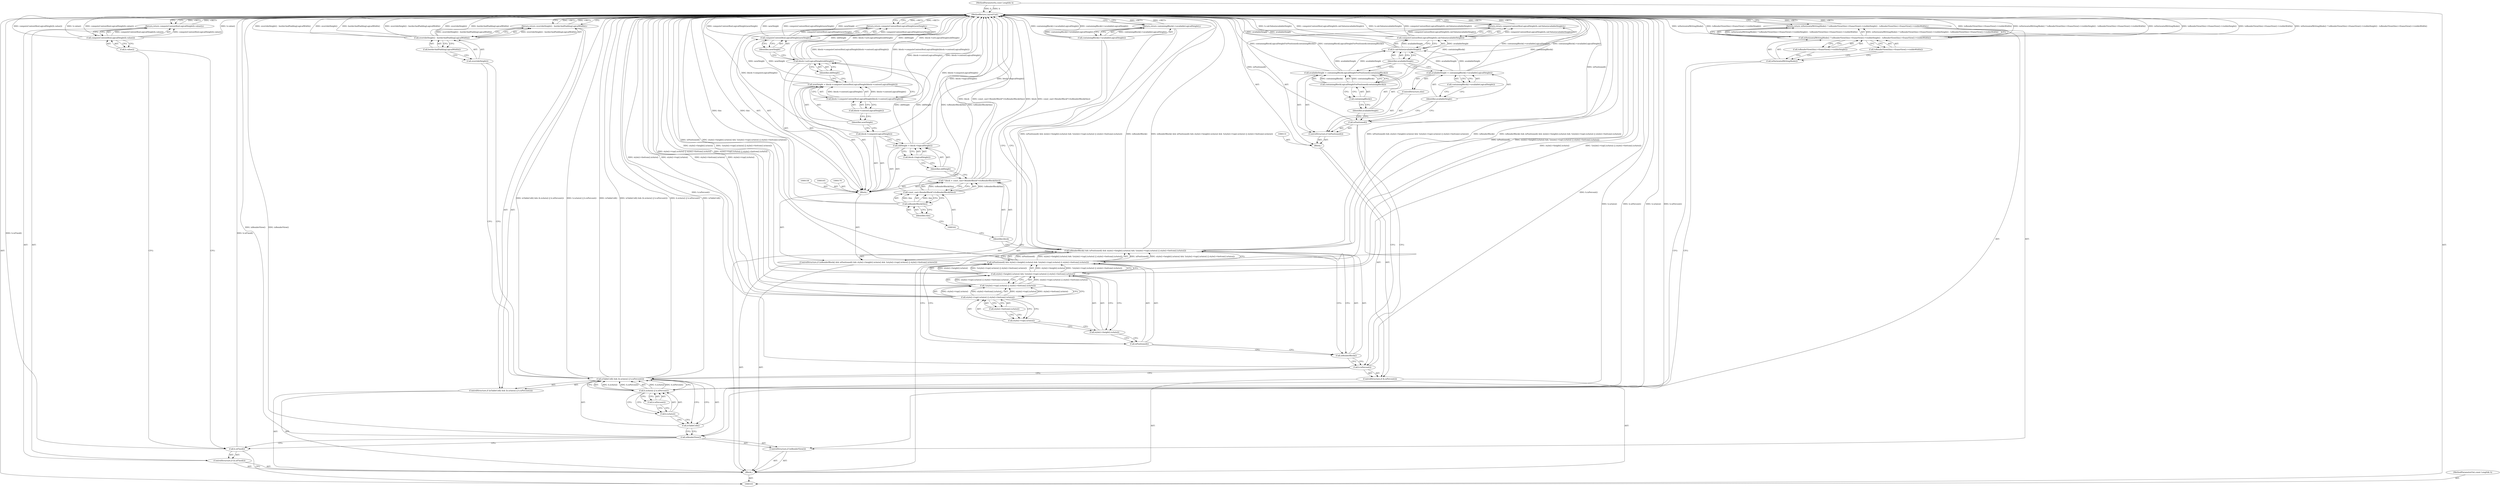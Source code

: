 digraph "0_Chrome_5fd35e5359c6345b8709695cd71fba307318e6aa" {
"1000182" [label="(MethodReturn,LayoutUnit)"];
"1000104" [label="(MethodParameterIn,const Length& h)"];
"1000311" [label="(MethodParameterOut,const Length& h)"];
"1000125" [label="(Call,overrideHeight() - borderAndPaddingLogicalWidth())"];
"1000126" [label="(Call,overrideHeight())"];
"1000127" [label="(Call,borderAndPaddingLogicalWidth())"];
"1000124" [label="(Return,return overrideHeight() - borderAndPaddingLogicalWidth();)"];
"1000128" [label="(ControlStructure,if (h.isPercent()))"];
"1000129" [label="(Call,h.isPercent())"];
"1000130" [label="(Block,)"];
"1000133" [label="(Call,isPositioned())"];
"1000132" [label="(ControlStructure,if (isPositioned()))"];
"1000134" [label="(Call,availableHeight = containingBlockLogicalHeightForPositioned(containingBlock()))"];
"1000135" [label="(Identifier,availableHeight)"];
"1000136" [label="(Call,containingBlockLogicalHeightForPositioned(containingBlock()))"];
"1000137" [label="(Call,containingBlock())"];
"1000138" [label="(ControlStructure,else)"];
"1000105" [label="(Block,)"];
"1000139" [label="(Call,availableHeight = containingBlock()->availableLogicalHeight())"];
"1000140" [label="(Identifier,availableHeight)"];
"1000141" [label="(Call,containingBlock()->availableLogicalHeight())"];
"1000143" [label="(Call,computeContentBoxLogicalHeight(h.calcValue(availableHeight)))"];
"1000144" [label="(Call,h.calcValue(availableHeight))"];
"1000145" [label="(Identifier,availableHeight)"];
"1000142" [label="(Return,return computeContentBoxLogicalHeight(h.calcValue(availableHeight));)"];
"1000156" [label="(Call,style()->bottom().isAuto())"];
"1000149" [label="(Call,isPositioned() && style()->height().isAuto() && !(style()->top().isAuto() || style()->bottom().isAuto()))"];
"1000150" [label="(Call,isPositioned())"];
"1000146" [label="(ControlStructure,if (isRenderBlock() && isPositioned() && style()->height().isAuto() && !(style()->top().isAuto() || style()->bottom().isAuto())))"];
"1000151" [label="(Call,style()->height().isAuto() && !(style()->top().isAuto() || style()->bottom().isAuto()))"];
"1000152" [label="(Call,style()->height().isAuto())"];
"1000153" [label="(Call,!(style()->top().isAuto() || style()->bottom().isAuto()))"];
"1000154" [label="(Call,style()->top().isAuto() || style()->bottom().isAuto())"];
"1000155" [label="(Call,style()->top().isAuto())"];
"1000147" [label="(Call,isRenderBlock() && isPositioned() && style()->height().isAuto() && !(style()->top().isAuto() || style()->bottom().isAuto()))"];
"1000148" [label="(Call,isRenderBlock())"];
"1000159" [label="(Call,* block = const_cast<RenderBlock*>(toRenderBlock(this)))"];
"1000160" [label="(Identifier,block)"];
"1000161" [label="(Call,const_cast<RenderBlock*>(toRenderBlock(this)))"];
"1000163" [label="(Call,toRenderBlock(this))"];
"1000164" [label="(Identifier,this)"];
"1000166" [label="(Call,oldHeight = block->logicalHeight())"];
"1000167" [label="(Identifier,oldHeight)"];
"1000168" [label="(Call,block->logicalHeight())"];
"1000169" [label="(Call,block->computeLogicalHeight())"];
"1000171" [label="(Call,newHeight = block->computeContentBoxLogicalHeight(block->contentLogicalHeight()))"];
"1000172" [label="(Identifier,newHeight)"];
"1000173" [label="(Call,block->computeContentBoxLogicalHeight(block->contentLogicalHeight()))"];
"1000174" [label="(Call,block->contentLogicalHeight())"];
"1000157" [label="(Block,)"];
"1000176" [label="(Identifier,oldHeight)"];
"1000175" [label="(Call,block->setLogicalHeight(oldHeight))"];
"1000106" [label="(ControlStructure,if (h.isFixed()))"];
"1000107" [label="(Call,h.isFixed())"];
"1000178" [label="(Call,computeContentBoxLogicalHeight(newHeight))"];
"1000179" [label="(Identifier,newHeight)"];
"1000177" [label="(Return,return computeContentBoxLogicalHeight(newHeight);)"];
"1000181" [label="(Call,containingBlock()->availableLogicalHeight())"];
"1000180" [label="(Return,return containingBlock()->availableLogicalHeight();)"];
"1000109" [label="(Call,computeContentBoxLogicalHeight(h.value()))"];
"1000110" [label="(Call,h.value())"];
"1000108" [label="(Return,return computeContentBoxLogicalHeight(h.value());)"];
"1000111" [label="(ControlStructure,if (isRenderView()))"];
"1000112" [label="(Call,isRenderView())"];
"1000114" [label="(Call,isHorizontalWritingMode() ? toRenderView(this)->frameView()->visibleHeight() : toRenderView(this)->frameView()->visibleWidth())"];
"1000115" [label="(Call,isHorizontalWritingMode())"];
"1000116" [label="(Call,toRenderView(this)->frameView()->visibleHeight())"];
"1000113" [label="(Return,return isHorizontalWritingMode() ? toRenderView(this)->frameView()->visibleHeight() : toRenderView(this)->frameView()->visibleWidth();)"];
"1000117" [label="(Call,toRenderView(this)->frameView()->visibleWidth())"];
"1000121" [label="(Call,h.isAuto() || h.isPercent())"];
"1000122" [label="(Call,h.isAuto())"];
"1000123" [label="(Call,h.isPercent())"];
"1000118" [label="(ControlStructure,if (isTableCell() && (h.isAuto() || h.isPercent())))"];
"1000119" [label="(Call,isTableCell() && (h.isAuto() || h.isPercent()))"];
"1000120" [label="(Call,isTableCell())"];
"1000182" -> "1000103"  [label="AST: "];
"1000182" -> "1000108"  [label="CFG: "];
"1000182" -> "1000113"  [label="CFG: "];
"1000182" -> "1000124"  [label="CFG: "];
"1000182" -> "1000142"  [label="CFG: "];
"1000182" -> "1000177"  [label="CFG: "];
"1000182" -> "1000180"  [label="CFG: "];
"1000142" -> "1000182"  [label="DDG: <RET>"];
"1000124" -> "1000182"  [label="DDG: <RET>"];
"1000108" -> "1000182"  [label="DDG: <RET>"];
"1000177" -> "1000182"  [label="DDG: <RET>"];
"1000125" -> "1000182"  [label="DDG: overrideHeight() - borderAndPaddingLogicalWidth()"];
"1000125" -> "1000182"  [label="DDG: overrideHeight()"];
"1000125" -> "1000182"  [label="DDG: borderAndPaddingLogicalWidth()"];
"1000169" -> "1000182"  [label="DDG: block->computeLogicalHeight()"];
"1000181" -> "1000182"  [label="DDG: containingBlock()->availableLogicalHeight()"];
"1000153" -> "1000182"  [label="DDG: style()->top().isAuto() || style()->bottom().isAuto()"];
"1000149" -> "1000182"  [label="DDG: isPositioned()"];
"1000149" -> "1000182"  [label="DDG: style()->height().isAuto() && !(style()->top().isAuto() || style()->bottom().isAuto())"];
"1000154" -> "1000182"  [label="DDG: style()->bottom().isAuto()"];
"1000154" -> "1000182"  [label="DDG: style()->top().isAuto()"];
"1000119" -> "1000182"  [label="DDG: isTableCell() && (h.isAuto() || h.isPercent())"];
"1000119" -> "1000182"  [label="DDG: h.isAuto() || h.isPercent()"];
"1000119" -> "1000182"  [label="DDG: isTableCell()"];
"1000161" -> "1000182"  [label="DDG: toRenderBlock(this)"];
"1000178" -> "1000182"  [label="DDG: computeContentBoxLogicalHeight(newHeight)"];
"1000178" -> "1000182"  [label="DDG: newHeight"];
"1000114" -> "1000182"  [label="DDG: toRenderView(this)->frameView()->visibleWidth()"];
"1000114" -> "1000182"  [label="DDG: isHorizontalWritingMode() ? toRenderView(this)->frameView()->visibleHeight() : toRenderView(this)->frameView()->visibleWidth()"];
"1000114" -> "1000182"  [label="DDG: isHorizontalWritingMode()"];
"1000114" -> "1000182"  [label="DDG: toRenderView(this)->frameView()->visibleHeight()"];
"1000166" -> "1000182"  [label="DDG: block->logicalHeight()"];
"1000163" -> "1000182"  [label="DDG: this"];
"1000107" -> "1000182"  [label="DDG: h.isFixed()"];
"1000104" -> "1000182"  [label="DDG: h"];
"1000159" -> "1000182"  [label="DDG: block"];
"1000159" -> "1000182"  [label="DDG: const_cast<RenderBlock*>(toRenderBlock(this))"];
"1000121" -> "1000182"  [label="DDG: h.isPercent()"];
"1000121" -> "1000182"  [label="DDG: h.isAuto()"];
"1000139" -> "1000182"  [label="DDG: containingBlock()->availableLogicalHeight()"];
"1000151" -> "1000182"  [label="DDG: style()->height().isAuto()"];
"1000151" -> "1000182"  [label="DDG: !(style()->top().isAuto() || style()->bottom().isAuto())"];
"1000129" -> "1000182"  [label="DDG: h.isPercent()"];
"1000143" -> "1000182"  [label="DDG: h.calcValue(availableHeight)"];
"1000143" -> "1000182"  [label="DDG: computeContentBoxLogicalHeight(h.calcValue(availableHeight))"];
"1000147" -> "1000182"  [label="DDG: isPositioned() && style()->height().isAuto() && !(style()->top().isAuto() || style()->bottom().isAuto())"];
"1000147" -> "1000182"  [label="DDG: isRenderBlock()"];
"1000147" -> "1000182"  [label="DDG: isRenderBlock() && isPositioned() && style()->height().isAuto() && !(style()->top().isAuto() || style()->bottom().isAuto())"];
"1000175" -> "1000182"  [label="DDG: oldHeight"];
"1000175" -> "1000182"  [label="DDG: block->setLogicalHeight(oldHeight)"];
"1000133" -> "1000182"  [label="DDG: isPositioned()"];
"1000112" -> "1000182"  [label="DDG: isRenderView()"];
"1000109" -> "1000182"  [label="DDG: h.value()"];
"1000109" -> "1000182"  [label="DDG: computeContentBoxLogicalHeight(h.value())"];
"1000171" -> "1000182"  [label="DDG: block->computeContentBoxLogicalHeight(block->contentLogicalHeight())"];
"1000134" -> "1000182"  [label="DDG: containingBlockLogicalHeightForPositioned(containingBlock())"];
"1000144" -> "1000182"  [label="DDG: availableHeight"];
"1000173" -> "1000182"  [label="DDG: block->contentLogicalHeight()"];
"1000136" -> "1000182"  [label="DDG: containingBlock()"];
"1000113" -> "1000182"  [label="DDG: <RET>"];
"1000180" -> "1000182"  [label="DDG: <RET>"];
"1000104" -> "1000103"  [label="AST: "];
"1000104" -> "1000182"  [label="DDG: h"];
"1000311" -> "1000103"  [label="AST: "];
"1000125" -> "1000124"  [label="AST: "];
"1000125" -> "1000127"  [label="CFG: "];
"1000126" -> "1000125"  [label="AST: "];
"1000127" -> "1000125"  [label="AST: "];
"1000124" -> "1000125"  [label="CFG: "];
"1000125" -> "1000182"  [label="DDG: overrideHeight() - borderAndPaddingLogicalWidth()"];
"1000125" -> "1000182"  [label="DDG: overrideHeight()"];
"1000125" -> "1000182"  [label="DDG: borderAndPaddingLogicalWidth()"];
"1000125" -> "1000124"  [label="DDG: overrideHeight() - borderAndPaddingLogicalWidth()"];
"1000126" -> "1000125"  [label="AST: "];
"1000126" -> "1000119"  [label="CFG: "];
"1000127" -> "1000126"  [label="CFG: "];
"1000127" -> "1000125"  [label="AST: "];
"1000127" -> "1000126"  [label="CFG: "];
"1000125" -> "1000127"  [label="CFG: "];
"1000124" -> "1000118"  [label="AST: "];
"1000124" -> "1000125"  [label="CFG: "];
"1000125" -> "1000124"  [label="AST: "];
"1000182" -> "1000124"  [label="CFG: "];
"1000124" -> "1000182"  [label="DDG: <RET>"];
"1000125" -> "1000124"  [label="DDG: overrideHeight() - borderAndPaddingLogicalWidth()"];
"1000128" -> "1000105"  [label="AST: "];
"1000129" -> "1000128"  [label="AST: "];
"1000130" -> "1000128"  [label="AST: "];
"1000129" -> "1000128"  [label="AST: "];
"1000129" -> "1000119"  [label="CFG: "];
"1000133" -> "1000129"  [label="CFG: "];
"1000148" -> "1000129"  [label="CFG: "];
"1000129" -> "1000182"  [label="DDG: h.isPercent()"];
"1000130" -> "1000128"  [label="AST: "];
"1000131" -> "1000130"  [label="AST: "];
"1000132" -> "1000130"  [label="AST: "];
"1000142" -> "1000130"  [label="AST: "];
"1000133" -> "1000132"  [label="AST: "];
"1000133" -> "1000129"  [label="CFG: "];
"1000135" -> "1000133"  [label="CFG: "];
"1000140" -> "1000133"  [label="CFG: "];
"1000133" -> "1000182"  [label="DDG: isPositioned()"];
"1000132" -> "1000130"  [label="AST: "];
"1000133" -> "1000132"  [label="AST: "];
"1000134" -> "1000132"  [label="AST: "];
"1000138" -> "1000132"  [label="AST: "];
"1000134" -> "1000132"  [label="AST: "];
"1000134" -> "1000136"  [label="CFG: "];
"1000135" -> "1000134"  [label="AST: "];
"1000136" -> "1000134"  [label="AST: "];
"1000145" -> "1000134"  [label="CFG: "];
"1000134" -> "1000182"  [label="DDG: containingBlockLogicalHeightForPositioned(containingBlock())"];
"1000136" -> "1000134"  [label="DDG: containingBlock()"];
"1000134" -> "1000144"  [label="DDG: availableHeight"];
"1000135" -> "1000134"  [label="AST: "];
"1000135" -> "1000133"  [label="CFG: "];
"1000137" -> "1000135"  [label="CFG: "];
"1000136" -> "1000134"  [label="AST: "];
"1000136" -> "1000137"  [label="CFG: "];
"1000137" -> "1000136"  [label="AST: "];
"1000134" -> "1000136"  [label="CFG: "];
"1000136" -> "1000182"  [label="DDG: containingBlock()"];
"1000136" -> "1000134"  [label="DDG: containingBlock()"];
"1000137" -> "1000136"  [label="AST: "];
"1000137" -> "1000135"  [label="CFG: "];
"1000136" -> "1000137"  [label="CFG: "];
"1000138" -> "1000132"  [label="AST: "];
"1000139" -> "1000138"  [label="AST: "];
"1000105" -> "1000103"  [label="AST: "];
"1000106" -> "1000105"  [label="AST: "];
"1000111" -> "1000105"  [label="AST: "];
"1000118" -> "1000105"  [label="AST: "];
"1000128" -> "1000105"  [label="AST: "];
"1000146" -> "1000105"  [label="AST: "];
"1000180" -> "1000105"  [label="AST: "];
"1000139" -> "1000138"  [label="AST: "];
"1000139" -> "1000141"  [label="CFG: "];
"1000140" -> "1000139"  [label="AST: "];
"1000141" -> "1000139"  [label="AST: "];
"1000145" -> "1000139"  [label="CFG: "];
"1000139" -> "1000182"  [label="DDG: containingBlock()->availableLogicalHeight()"];
"1000139" -> "1000144"  [label="DDG: availableHeight"];
"1000140" -> "1000139"  [label="AST: "];
"1000140" -> "1000133"  [label="CFG: "];
"1000141" -> "1000140"  [label="CFG: "];
"1000141" -> "1000139"  [label="AST: "];
"1000141" -> "1000140"  [label="CFG: "];
"1000139" -> "1000141"  [label="CFG: "];
"1000143" -> "1000142"  [label="AST: "];
"1000143" -> "1000144"  [label="CFG: "];
"1000144" -> "1000143"  [label="AST: "];
"1000142" -> "1000143"  [label="CFG: "];
"1000143" -> "1000182"  [label="DDG: h.calcValue(availableHeight)"];
"1000143" -> "1000182"  [label="DDG: computeContentBoxLogicalHeight(h.calcValue(availableHeight))"];
"1000143" -> "1000142"  [label="DDG: computeContentBoxLogicalHeight(h.calcValue(availableHeight))"];
"1000144" -> "1000143"  [label="DDG: availableHeight"];
"1000144" -> "1000143"  [label="AST: "];
"1000144" -> "1000145"  [label="CFG: "];
"1000145" -> "1000144"  [label="AST: "];
"1000143" -> "1000144"  [label="CFG: "];
"1000144" -> "1000182"  [label="DDG: availableHeight"];
"1000144" -> "1000143"  [label="DDG: availableHeight"];
"1000139" -> "1000144"  [label="DDG: availableHeight"];
"1000134" -> "1000144"  [label="DDG: availableHeight"];
"1000145" -> "1000144"  [label="AST: "];
"1000145" -> "1000134"  [label="CFG: "];
"1000145" -> "1000139"  [label="CFG: "];
"1000144" -> "1000145"  [label="CFG: "];
"1000142" -> "1000130"  [label="AST: "];
"1000142" -> "1000143"  [label="CFG: "];
"1000143" -> "1000142"  [label="AST: "];
"1000182" -> "1000142"  [label="CFG: "];
"1000142" -> "1000182"  [label="DDG: <RET>"];
"1000143" -> "1000142"  [label="DDG: computeContentBoxLogicalHeight(h.calcValue(availableHeight))"];
"1000156" -> "1000154"  [label="AST: "];
"1000156" -> "1000155"  [label="CFG: "];
"1000154" -> "1000156"  [label="CFG: "];
"1000149" -> "1000147"  [label="AST: "];
"1000149" -> "1000150"  [label="CFG: "];
"1000149" -> "1000151"  [label="CFG: "];
"1000150" -> "1000149"  [label="AST: "];
"1000151" -> "1000149"  [label="AST: "];
"1000147" -> "1000149"  [label="CFG: "];
"1000149" -> "1000182"  [label="DDG: isPositioned()"];
"1000149" -> "1000182"  [label="DDG: style()->height().isAuto() && !(style()->top().isAuto() || style()->bottom().isAuto())"];
"1000149" -> "1000147"  [label="DDG: isPositioned()"];
"1000149" -> "1000147"  [label="DDG: style()->height().isAuto() && !(style()->top().isAuto() || style()->bottom().isAuto())"];
"1000151" -> "1000149"  [label="DDG: style()->height().isAuto()"];
"1000151" -> "1000149"  [label="DDG: !(style()->top().isAuto() || style()->bottom().isAuto())"];
"1000150" -> "1000149"  [label="AST: "];
"1000150" -> "1000148"  [label="CFG: "];
"1000152" -> "1000150"  [label="CFG: "];
"1000149" -> "1000150"  [label="CFG: "];
"1000146" -> "1000105"  [label="AST: "];
"1000147" -> "1000146"  [label="AST: "];
"1000157" -> "1000146"  [label="AST: "];
"1000151" -> "1000149"  [label="AST: "];
"1000151" -> "1000152"  [label="CFG: "];
"1000151" -> "1000153"  [label="CFG: "];
"1000152" -> "1000151"  [label="AST: "];
"1000153" -> "1000151"  [label="AST: "];
"1000149" -> "1000151"  [label="CFG: "];
"1000151" -> "1000182"  [label="DDG: style()->height().isAuto()"];
"1000151" -> "1000182"  [label="DDG: !(style()->top().isAuto() || style()->bottom().isAuto())"];
"1000151" -> "1000149"  [label="DDG: style()->height().isAuto()"];
"1000151" -> "1000149"  [label="DDG: !(style()->top().isAuto() || style()->bottom().isAuto())"];
"1000153" -> "1000151"  [label="DDG: style()->top().isAuto() || style()->bottom().isAuto()"];
"1000152" -> "1000151"  [label="AST: "];
"1000152" -> "1000150"  [label="CFG: "];
"1000155" -> "1000152"  [label="CFG: "];
"1000151" -> "1000152"  [label="CFG: "];
"1000153" -> "1000151"  [label="AST: "];
"1000153" -> "1000154"  [label="CFG: "];
"1000154" -> "1000153"  [label="AST: "];
"1000151" -> "1000153"  [label="CFG: "];
"1000153" -> "1000182"  [label="DDG: style()->top().isAuto() || style()->bottom().isAuto()"];
"1000153" -> "1000151"  [label="DDG: style()->top().isAuto() || style()->bottom().isAuto()"];
"1000154" -> "1000153"  [label="DDG: style()->top().isAuto()"];
"1000154" -> "1000153"  [label="DDG: style()->bottom().isAuto()"];
"1000154" -> "1000153"  [label="AST: "];
"1000154" -> "1000155"  [label="CFG: "];
"1000154" -> "1000156"  [label="CFG: "];
"1000155" -> "1000154"  [label="AST: "];
"1000156" -> "1000154"  [label="AST: "];
"1000153" -> "1000154"  [label="CFG: "];
"1000154" -> "1000182"  [label="DDG: style()->bottom().isAuto()"];
"1000154" -> "1000182"  [label="DDG: style()->top().isAuto()"];
"1000154" -> "1000153"  [label="DDG: style()->top().isAuto()"];
"1000154" -> "1000153"  [label="DDG: style()->bottom().isAuto()"];
"1000155" -> "1000154"  [label="AST: "];
"1000155" -> "1000152"  [label="CFG: "];
"1000156" -> "1000155"  [label="CFG: "];
"1000154" -> "1000155"  [label="CFG: "];
"1000147" -> "1000146"  [label="AST: "];
"1000147" -> "1000148"  [label="CFG: "];
"1000147" -> "1000149"  [label="CFG: "];
"1000148" -> "1000147"  [label="AST: "];
"1000149" -> "1000147"  [label="AST: "];
"1000160" -> "1000147"  [label="CFG: "];
"1000181" -> "1000147"  [label="CFG: "];
"1000147" -> "1000182"  [label="DDG: isPositioned() && style()->height().isAuto() && !(style()->top().isAuto() || style()->bottom().isAuto())"];
"1000147" -> "1000182"  [label="DDG: isRenderBlock()"];
"1000147" -> "1000182"  [label="DDG: isRenderBlock() && isPositioned() && style()->height().isAuto() && !(style()->top().isAuto() || style()->bottom().isAuto())"];
"1000149" -> "1000147"  [label="DDG: isPositioned()"];
"1000149" -> "1000147"  [label="DDG: style()->height().isAuto() && !(style()->top().isAuto() || style()->bottom().isAuto())"];
"1000148" -> "1000147"  [label="AST: "];
"1000148" -> "1000129"  [label="CFG: "];
"1000150" -> "1000148"  [label="CFG: "];
"1000147" -> "1000148"  [label="CFG: "];
"1000159" -> "1000157"  [label="AST: "];
"1000159" -> "1000161"  [label="CFG: "];
"1000160" -> "1000159"  [label="AST: "];
"1000161" -> "1000159"  [label="AST: "];
"1000167" -> "1000159"  [label="CFG: "];
"1000159" -> "1000182"  [label="DDG: block"];
"1000159" -> "1000182"  [label="DDG: const_cast<RenderBlock*>(toRenderBlock(this))"];
"1000161" -> "1000159"  [label="DDG: toRenderBlock(this)"];
"1000160" -> "1000159"  [label="AST: "];
"1000160" -> "1000147"  [label="CFG: "];
"1000162" -> "1000160"  [label="CFG: "];
"1000161" -> "1000159"  [label="AST: "];
"1000161" -> "1000163"  [label="CFG: "];
"1000162" -> "1000161"  [label="AST: "];
"1000163" -> "1000161"  [label="AST: "];
"1000159" -> "1000161"  [label="CFG: "];
"1000161" -> "1000182"  [label="DDG: toRenderBlock(this)"];
"1000161" -> "1000159"  [label="DDG: toRenderBlock(this)"];
"1000163" -> "1000161"  [label="DDG: this"];
"1000163" -> "1000161"  [label="AST: "];
"1000163" -> "1000164"  [label="CFG: "];
"1000164" -> "1000163"  [label="AST: "];
"1000161" -> "1000163"  [label="CFG: "];
"1000163" -> "1000182"  [label="DDG: this"];
"1000163" -> "1000161"  [label="DDG: this"];
"1000164" -> "1000163"  [label="AST: "];
"1000164" -> "1000162"  [label="CFG: "];
"1000163" -> "1000164"  [label="CFG: "];
"1000166" -> "1000157"  [label="AST: "];
"1000166" -> "1000168"  [label="CFG: "];
"1000167" -> "1000166"  [label="AST: "];
"1000168" -> "1000166"  [label="AST: "];
"1000169" -> "1000166"  [label="CFG: "];
"1000166" -> "1000182"  [label="DDG: block->logicalHeight()"];
"1000166" -> "1000175"  [label="DDG: oldHeight"];
"1000167" -> "1000166"  [label="AST: "];
"1000167" -> "1000159"  [label="CFG: "];
"1000168" -> "1000167"  [label="CFG: "];
"1000168" -> "1000166"  [label="AST: "];
"1000168" -> "1000167"  [label="CFG: "];
"1000166" -> "1000168"  [label="CFG: "];
"1000169" -> "1000157"  [label="AST: "];
"1000169" -> "1000166"  [label="CFG: "];
"1000172" -> "1000169"  [label="CFG: "];
"1000169" -> "1000182"  [label="DDG: block->computeLogicalHeight()"];
"1000171" -> "1000157"  [label="AST: "];
"1000171" -> "1000173"  [label="CFG: "];
"1000172" -> "1000171"  [label="AST: "];
"1000173" -> "1000171"  [label="AST: "];
"1000176" -> "1000171"  [label="CFG: "];
"1000171" -> "1000182"  [label="DDG: block->computeContentBoxLogicalHeight(block->contentLogicalHeight())"];
"1000173" -> "1000171"  [label="DDG: block->contentLogicalHeight()"];
"1000171" -> "1000178"  [label="DDG: newHeight"];
"1000172" -> "1000171"  [label="AST: "];
"1000172" -> "1000169"  [label="CFG: "];
"1000174" -> "1000172"  [label="CFG: "];
"1000173" -> "1000171"  [label="AST: "];
"1000173" -> "1000174"  [label="CFG: "];
"1000174" -> "1000173"  [label="AST: "];
"1000171" -> "1000173"  [label="CFG: "];
"1000173" -> "1000182"  [label="DDG: block->contentLogicalHeight()"];
"1000173" -> "1000171"  [label="DDG: block->contentLogicalHeight()"];
"1000174" -> "1000173"  [label="AST: "];
"1000174" -> "1000172"  [label="CFG: "];
"1000173" -> "1000174"  [label="CFG: "];
"1000157" -> "1000146"  [label="AST: "];
"1000158" -> "1000157"  [label="AST: "];
"1000159" -> "1000157"  [label="AST: "];
"1000165" -> "1000157"  [label="AST: "];
"1000166" -> "1000157"  [label="AST: "];
"1000169" -> "1000157"  [label="AST: "];
"1000170" -> "1000157"  [label="AST: "];
"1000171" -> "1000157"  [label="AST: "];
"1000175" -> "1000157"  [label="AST: "];
"1000177" -> "1000157"  [label="AST: "];
"1000176" -> "1000175"  [label="AST: "];
"1000176" -> "1000171"  [label="CFG: "];
"1000175" -> "1000176"  [label="CFG: "];
"1000175" -> "1000157"  [label="AST: "];
"1000175" -> "1000176"  [label="CFG: "];
"1000176" -> "1000175"  [label="AST: "];
"1000179" -> "1000175"  [label="CFG: "];
"1000175" -> "1000182"  [label="DDG: oldHeight"];
"1000175" -> "1000182"  [label="DDG: block->setLogicalHeight(oldHeight)"];
"1000166" -> "1000175"  [label="DDG: oldHeight"];
"1000106" -> "1000105"  [label="AST: "];
"1000107" -> "1000106"  [label="AST: "];
"1000108" -> "1000106"  [label="AST: "];
"1000107" -> "1000106"  [label="AST: "];
"1000107" -> "1000103"  [label="CFG: "];
"1000110" -> "1000107"  [label="CFG: "];
"1000112" -> "1000107"  [label="CFG: "];
"1000107" -> "1000182"  [label="DDG: h.isFixed()"];
"1000178" -> "1000177"  [label="AST: "];
"1000178" -> "1000179"  [label="CFG: "];
"1000179" -> "1000178"  [label="AST: "];
"1000177" -> "1000178"  [label="CFG: "];
"1000178" -> "1000182"  [label="DDG: computeContentBoxLogicalHeight(newHeight)"];
"1000178" -> "1000182"  [label="DDG: newHeight"];
"1000178" -> "1000177"  [label="DDG: computeContentBoxLogicalHeight(newHeight)"];
"1000171" -> "1000178"  [label="DDG: newHeight"];
"1000179" -> "1000178"  [label="AST: "];
"1000179" -> "1000175"  [label="CFG: "];
"1000178" -> "1000179"  [label="CFG: "];
"1000177" -> "1000157"  [label="AST: "];
"1000177" -> "1000178"  [label="CFG: "];
"1000178" -> "1000177"  [label="AST: "];
"1000182" -> "1000177"  [label="CFG: "];
"1000177" -> "1000182"  [label="DDG: <RET>"];
"1000178" -> "1000177"  [label="DDG: computeContentBoxLogicalHeight(newHeight)"];
"1000181" -> "1000180"  [label="AST: "];
"1000181" -> "1000147"  [label="CFG: "];
"1000180" -> "1000181"  [label="CFG: "];
"1000181" -> "1000182"  [label="DDG: containingBlock()->availableLogicalHeight()"];
"1000181" -> "1000180"  [label="DDG: containingBlock()->availableLogicalHeight()"];
"1000180" -> "1000105"  [label="AST: "];
"1000180" -> "1000181"  [label="CFG: "];
"1000181" -> "1000180"  [label="AST: "];
"1000182" -> "1000180"  [label="CFG: "];
"1000180" -> "1000182"  [label="DDG: <RET>"];
"1000181" -> "1000180"  [label="DDG: containingBlock()->availableLogicalHeight()"];
"1000109" -> "1000108"  [label="AST: "];
"1000109" -> "1000110"  [label="CFG: "];
"1000110" -> "1000109"  [label="AST: "];
"1000108" -> "1000109"  [label="CFG: "];
"1000109" -> "1000182"  [label="DDG: h.value()"];
"1000109" -> "1000182"  [label="DDG: computeContentBoxLogicalHeight(h.value())"];
"1000109" -> "1000108"  [label="DDG: computeContentBoxLogicalHeight(h.value())"];
"1000110" -> "1000109"  [label="AST: "];
"1000110" -> "1000107"  [label="CFG: "];
"1000109" -> "1000110"  [label="CFG: "];
"1000108" -> "1000106"  [label="AST: "];
"1000108" -> "1000109"  [label="CFG: "];
"1000109" -> "1000108"  [label="AST: "];
"1000182" -> "1000108"  [label="CFG: "];
"1000108" -> "1000182"  [label="DDG: <RET>"];
"1000109" -> "1000108"  [label="DDG: computeContentBoxLogicalHeight(h.value())"];
"1000111" -> "1000105"  [label="AST: "];
"1000112" -> "1000111"  [label="AST: "];
"1000113" -> "1000111"  [label="AST: "];
"1000112" -> "1000111"  [label="AST: "];
"1000112" -> "1000107"  [label="CFG: "];
"1000115" -> "1000112"  [label="CFG: "];
"1000120" -> "1000112"  [label="CFG: "];
"1000112" -> "1000182"  [label="DDG: isRenderView()"];
"1000114" -> "1000113"  [label="AST: "];
"1000114" -> "1000116"  [label="CFG: "];
"1000114" -> "1000117"  [label="CFG: "];
"1000115" -> "1000114"  [label="AST: "];
"1000116" -> "1000114"  [label="AST: "];
"1000117" -> "1000114"  [label="AST: "];
"1000113" -> "1000114"  [label="CFG: "];
"1000114" -> "1000182"  [label="DDG: toRenderView(this)->frameView()->visibleWidth()"];
"1000114" -> "1000182"  [label="DDG: isHorizontalWritingMode() ? toRenderView(this)->frameView()->visibleHeight() : toRenderView(this)->frameView()->visibleWidth()"];
"1000114" -> "1000182"  [label="DDG: isHorizontalWritingMode()"];
"1000114" -> "1000182"  [label="DDG: toRenderView(this)->frameView()->visibleHeight()"];
"1000114" -> "1000113"  [label="DDG: isHorizontalWritingMode() ? toRenderView(this)->frameView()->visibleHeight() : toRenderView(this)->frameView()->visibleWidth()"];
"1000115" -> "1000114"  [label="AST: "];
"1000115" -> "1000112"  [label="CFG: "];
"1000116" -> "1000115"  [label="CFG: "];
"1000117" -> "1000115"  [label="CFG: "];
"1000116" -> "1000114"  [label="AST: "];
"1000116" -> "1000115"  [label="CFG: "];
"1000114" -> "1000116"  [label="CFG: "];
"1000113" -> "1000111"  [label="AST: "];
"1000113" -> "1000114"  [label="CFG: "];
"1000114" -> "1000113"  [label="AST: "];
"1000182" -> "1000113"  [label="CFG: "];
"1000113" -> "1000182"  [label="DDG: <RET>"];
"1000114" -> "1000113"  [label="DDG: isHorizontalWritingMode() ? toRenderView(this)->frameView()->visibleHeight() : toRenderView(this)->frameView()->visibleWidth()"];
"1000117" -> "1000114"  [label="AST: "];
"1000117" -> "1000115"  [label="CFG: "];
"1000114" -> "1000117"  [label="CFG: "];
"1000121" -> "1000119"  [label="AST: "];
"1000121" -> "1000122"  [label="CFG: "];
"1000121" -> "1000123"  [label="CFG: "];
"1000122" -> "1000121"  [label="AST: "];
"1000123" -> "1000121"  [label="AST: "];
"1000119" -> "1000121"  [label="CFG: "];
"1000121" -> "1000182"  [label="DDG: h.isPercent()"];
"1000121" -> "1000182"  [label="DDG: h.isAuto()"];
"1000121" -> "1000119"  [label="DDG: h.isAuto()"];
"1000121" -> "1000119"  [label="DDG: h.isPercent()"];
"1000122" -> "1000121"  [label="AST: "];
"1000122" -> "1000120"  [label="CFG: "];
"1000123" -> "1000122"  [label="CFG: "];
"1000121" -> "1000122"  [label="CFG: "];
"1000123" -> "1000121"  [label="AST: "];
"1000123" -> "1000122"  [label="CFG: "];
"1000121" -> "1000123"  [label="CFG: "];
"1000118" -> "1000105"  [label="AST: "];
"1000119" -> "1000118"  [label="AST: "];
"1000124" -> "1000118"  [label="AST: "];
"1000119" -> "1000118"  [label="AST: "];
"1000119" -> "1000120"  [label="CFG: "];
"1000119" -> "1000121"  [label="CFG: "];
"1000120" -> "1000119"  [label="AST: "];
"1000121" -> "1000119"  [label="AST: "];
"1000126" -> "1000119"  [label="CFG: "];
"1000129" -> "1000119"  [label="CFG: "];
"1000119" -> "1000182"  [label="DDG: isTableCell() && (h.isAuto() || h.isPercent())"];
"1000119" -> "1000182"  [label="DDG: h.isAuto() || h.isPercent()"];
"1000119" -> "1000182"  [label="DDG: isTableCell()"];
"1000121" -> "1000119"  [label="DDG: h.isAuto()"];
"1000121" -> "1000119"  [label="DDG: h.isPercent()"];
"1000120" -> "1000119"  [label="AST: "];
"1000120" -> "1000112"  [label="CFG: "];
"1000122" -> "1000120"  [label="CFG: "];
"1000119" -> "1000120"  [label="CFG: "];
}
